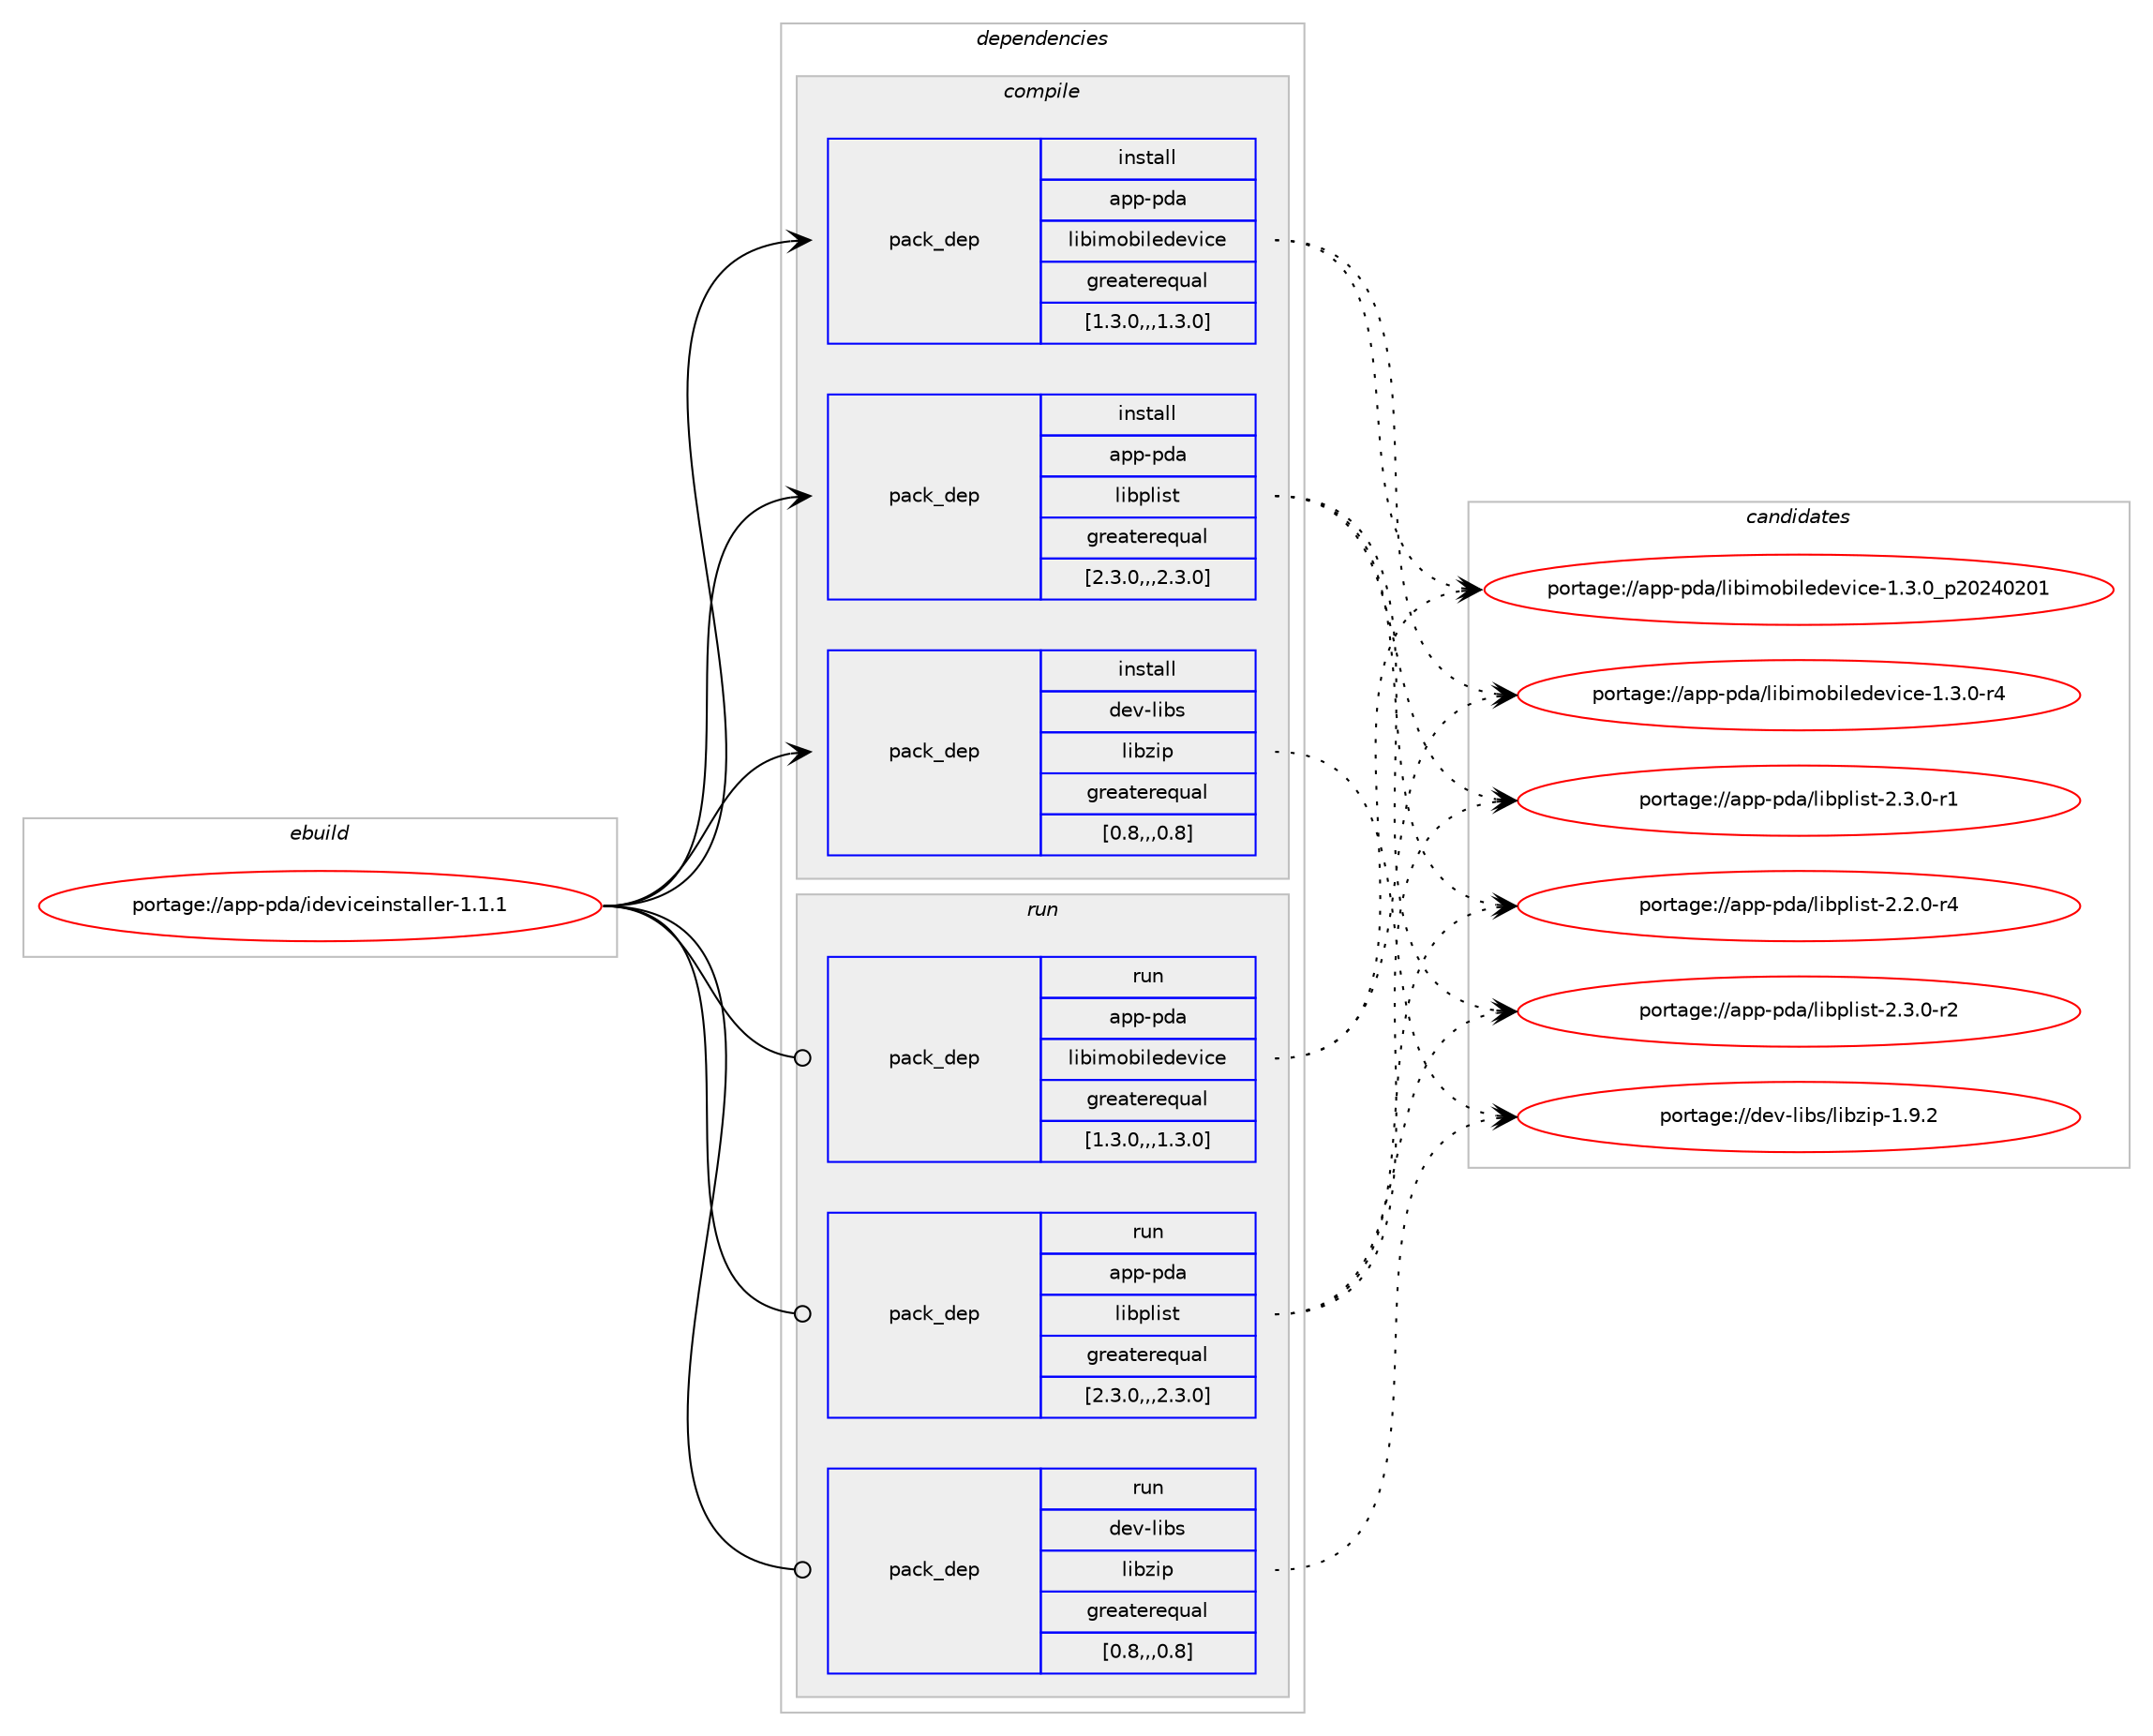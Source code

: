 digraph prolog {

# *************
# Graph options
# *************

newrank=true;
concentrate=true;
compound=true;
graph [rankdir=LR,fontname=Helvetica,fontsize=10,ranksep=1.5];#, ranksep=2.5, nodesep=0.2];
edge  [arrowhead=vee];
node  [fontname=Helvetica,fontsize=10];

# **********
# The ebuild
# **********

subgraph cluster_leftcol {
color=gray;
label=<<i>ebuild</i>>;
id [label="portage://app-pda/ideviceinstaller-1.1.1", color=red, width=4, href="../app-pda/ideviceinstaller-1.1.1.svg"];
}

# ****************
# The dependencies
# ****************

subgraph cluster_midcol {
color=gray;
label=<<i>dependencies</i>>;
subgraph cluster_compile {
fillcolor="#eeeeee";
style=filled;
label=<<i>compile</i>>;
subgraph pack35912 {
dependency50449 [label=<<TABLE BORDER="0" CELLBORDER="1" CELLSPACING="0" CELLPADDING="4" WIDTH="220"><TR><TD ROWSPAN="6" CELLPADDING="30">pack_dep</TD></TR><TR><TD WIDTH="110">install</TD></TR><TR><TD>app-pda</TD></TR><TR><TD>libimobiledevice</TD></TR><TR><TD>greaterequal</TD></TR><TR><TD>[1.3.0,,,1.3.0]</TD></TR></TABLE>>, shape=none, color=blue];
}
id:e -> dependency50449:w [weight=20,style="solid",arrowhead="vee"];
subgraph pack35913 {
dependency50450 [label=<<TABLE BORDER="0" CELLBORDER="1" CELLSPACING="0" CELLPADDING="4" WIDTH="220"><TR><TD ROWSPAN="6" CELLPADDING="30">pack_dep</TD></TR><TR><TD WIDTH="110">install</TD></TR><TR><TD>app-pda</TD></TR><TR><TD>libplist</TD></TR><TR><TD>greaterequal</TD></TR><TR><TD>[2.3.0,,,2.3.0]</TD></TR></TABLE>>, shape=none, color=blue];
}
id:e -> dependency50450:w [weight=20,style="solid",arrowhead="vee"];
subgraph pack35914 {
dependency50451 [label=<<TABLE BORDER="0" CELLBORDER="1" CELLSPACING="0" CELLPADDING="4" WIDTH="220"><TR><TD ROWSPAN="6" CELLPADDING="30">pack_dep</TD></TR><TR><TD WIDTH="110">install</TD></TR><TR><TD>dev-libs</TD></TR><TR><TD>libzip</TD></TR><TR><TD>greaterequal</TD></TR><TR><TD>[0.8,,,0.8]</TD></TR></TABLE>>, shape=none, color=blue];
}
id:e -> dependency50451:w [weight=20,style="solid",arrowhead="vee"];
}
subgraph cluster_compileandrun {
fillcolor="#eeeeee";
style=filled;
label=<<i>compile and run</i>>;
}
subgraph cluster_run {
fillcolor="#eeeeee";
style=filled;
label=<<i>run</i>>;
subgraph pack35915 {
dependency50452 [label=<<TABLE BORDER="0" CELLBORDER="1" CELLSPACING="0" CELLPADDING="4" WIDTH="220"><TR><TD ROWSPAN="6" CELLPADDING="30">pack_dep</TD></TR><TR><TD WIDTH="110">run</TD></TR><TR><TD>app-pda</TD></TR><TR><TD>libimobiledevice</TD></TR><TR><TD>greaterequal</TD></TR><TR><TD>[1.3.0,,,1.3.0]</TD></TR></TABLE>>, shape=none, color=blue];
}
id:e -> dependency50452:w [weight=20,style="solid",arrowhead="odot"];
subgraph pack35916 {
dependency50453 [label=<<TABLE BORDER="0" CELLBORDER="1" CELLSPACING="0" CELLPADDING="4" WIDTH="220"><TR><TD ROWSPAN="6" CELLPADDING="30">pack_dep</TD></TR><TR><TD WIDTH="110">run</TD></TR><TR><TD>app-pda</TD></TR><TR><TD>libplist</TD></TR><TR><TD>greaterequal</TD></TR><TR><TD>[2.3.0,,,2.3.0]</TD></TR></TABLE>>, shape=none, color=blue];
}
id:e -> dependency50453:w [weight=20,style="solid",arrowhead="odot"];
subgraph pack35917 {
dependency50454 [label=<<TABLE BORDER="0" CELLBORDER="1" CELLSPACING="0" CELLPADDING="4" WIDTH="220"><TR><TD ROWSPAN="6" CELLPADDING="30">pack_dep</TD></TR><TR><TD WIDTH="110">run</TD></TR><TR><TD>dev-libs</TD></TR><TR><TD>libzip</TD></TR><TR><TD>greaterequal</TD></TR><TR><TD>[0.8,,,0.8]</TD></TR></TABLE>>, shape=none, color=blue];
}
id:e -> dependency50454:w [weight=20,style="solid",arrowhead="odot"];
}
}

# **************
# The candidates
# **************

subgraph cluster_choices {
rank=same;
color=gray;
label=<<i>candidates</i>>;

subgraph choice35912 {
color=black;
nodesep=1;
choice97112112451121009747108105981051091119810510810110010111810599101454946514648951125048505248504849 [label="portage://app-pda/libimobiledevice-1.3.0_p20240201", color=red, width=4,href="../app-pda/libimobiledevice-1.3.0_p20240201.svg"];
choice971121124511210097471081059810510911198105108101100101118105991014549465146484511452 [label="portage://app-pda/libimobiledevice-1.3.0-r4", color=red, width=4,href="../app-pda/libimobiledevice-1.3.0-r4.svg"];
dependency50449:e -> choice97112112451121009747108105981051091119810510810110010111810599101454946514648951125048505248504849:w [style=dotted,weight="100"];
dependency50449:e -> choice971121124511210097471081059810510911198105108101100101118105991014549465146484511452:w [style=dotted,weight="100"];
}
subgraph choice35913 {
color=black;
nodesep=1;
choice97112112451121009747108105981121081051151164550465146484511450 [label="portage://app-pda/libplist-2.3.0-r2", color=red, width=4,href="../app-pda/libplist-2.3.0-r2.svg"];
choice97112112451121009747108105981121081051151164550465146484511449 [label="portage://app-pda/libplist-2.3.0-r1", color=red, width=4,href="../app-pda/libplist-2.3.0-r1.svg"];
choice97112112451121009747108105981121081051151164550465046484511452 [label="portage://app-pda/libplist-2.2.0-r4", color=red, width=4,href="../app-pda/libplist-2.2.0-r4.svg"];
dependency50450:e -> choice97112112451121009747108105981121081051151164550465146484511450:w [style=dotted,weight="100"];
dependency50450:e -> choice97112112451121009747108105981121081051151164550465146484511449:w [style=dotted,weight="100"];
dependency50450:e -> choice97112112451121009747108105981121081051151164550465046484511452:w [style=dotted,weight="100"];
}
subgraph choice35914 {
color=black;
nodesep=1;
choice10010111845108105981154710810598122105112454946574650 [label="portage://dev-libs/libzip-1.9.2", color=red, width=4,href="../dev-libs/libzip-1.9.2.svg"];
dependency50451:e -> choice10010111845108105981154710810598122105112454946574650:w [style=dotted,weight="100"];
}
subgraph choice35915 {
color=black;
nodesep=1;
choice97112112451121009747108105981051091119810510810110010111810599101454946514648951125048505248504849 [label="portage://app-pda/libimobiledevice-1.3.0_p20240201", color=red, width=4,href="../app-pda/libimobiledevice-1.3.0_p20240201.svg"];
choice971121124511210097471081059810510911198105108101100101118105991014549465146484511452 [label="portage://app-pda/libimobiledevice-1.3.0-r4", color=red, width=4,href="../app-pda/libimobiledevice-1.3.0-r4.svg"];
dependency50452:e -> choice97112112451121009747108105981051091119810510810110010111810599101454946514648951125048505248504849:w [style=dotted,weight="100"];
dependency50452:e -> choice971121124511210097471081059810510911198105108101100101118105991014549465146484511452:w [style=dotted,weight="100"];
}
subgraph choice35916 {
color=black;
nodesep=1;
choice97112112451121009747108105981121081051151164550465146484511450 [label="portage://app-pda/libplist-2.3.0-r2", color=red, width=4,href="../app-pda/libplist-2.3.0-r2.svg"];
choice97112112451121009747108105981121081051151164550465146484511449 [label="portage://app-pda/libplist-2.3.0-r1", color=red, width=4,href="../app-pda/libplist-2.3.0-r1.svg"];
choice97112112451121009747108105981121081051151164550465046484511452 [label="portage://app-pda/libplist-2.2.0-r4", color=red, width=4,href="../app-pda/libplist-2.2.0-r4.svg"];
dependency50453:e -> choice97112112451121009747108105981121081051151164550465146484511450:w [style=dotted,weight="100"];
dependency50453:e -> choice97112112451121009747108105981121081051151164550465146484511449:w [style=dotted,weight="100"];
dependency50453:e -> choice97112112451121009747108105981121081051151164550465046484511452:w [style=dotted,weight="100"];
}
subgraph choice35917 {
color=black;
nodesep=1;
choice10010111845108105981154710810598122105112454946574650 [label="portage://dev-libs/libzip-1.9.2", color=red, width=4,href="../dev-libs/libzip-1.9.2.svg"];
dependency50454:e -> choice10010111845108105981154710810598122105112454946574650:w [style=dotted,weight="100"];
}
}

}
